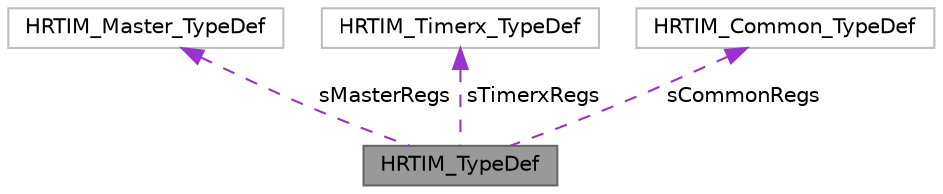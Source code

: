 digraph "HRTIM_TypeDef"
{
 // LATEX_PDF_SIZE
  bgcolor="transparent";
  edge [fontname=Helvetica,fontsize=10,labelfontname=Helvetica,labelfontsize=10];
  node [fontname=Helvetica,fontsize=10,shape=box,height=0.2,width=0.4];
  Node1 [label="HRTIM_TypeDef",height=0.2,width=0.4,color="gray40", fillcolor="grey60", style="filled", fontcolor="black",tooltip=" "];
  Node2 -> Node1 [dir="back",color="darkorchid3",style="dashed",label=" sMasterRegs" ];
  Node2 [label="HRTIM_Master_TypeDef",height=0.2,width=0.4,color="grey75", fillcolor="white", style="filled",URL="$struct_h_r_t_i_m___master___type_def.html",tooltip=" "];
  Node3 -> Node1 [dir="back",color="darkorchid3",style="dashed",label=" sTimerxRegs" ];
  Node3 [label="HRTIM_Timerx_TypeDef",height=0.2,width=0.4,color="grey75", fillcolor="white", style="filled",URL="$struct_h_r_t_i_m___timerx___type_def.html",tooltip=" "];
  Node4 -> Node1 [dir="back",color="darkorchid3",style="dashed",label=" sCommonRegs" ];
  Node4 [label="HRTIM_Common_TypeDef",height=0.2,width=0.4,color="grey75", fillcolor="white", style="filled",URL="$struct_h_r_t_i_m___common___type_def.html",tooltip=" "];
}
